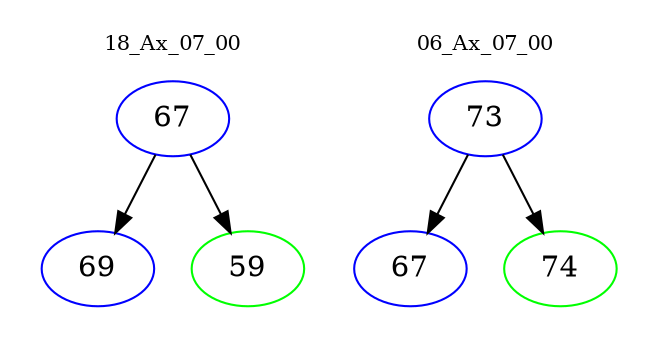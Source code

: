 digraph{
subgraph cluster_0 {
color = white
label = "18_Ax_07_00";
fontsize=10;
T0_67 [label="67", color="blue"]
T0_67 -> T0_69 [color="black"]
T0_69 [label="69", color="blue"]
T0_67 -> T0_59 [color="black"]
T0_59 [label="59", color="green"]
}
subgraph cluster_1 {
color = white
label = "06_Ax_07_00";
fontsize=10;
T1_73 [label="73", color="blue"]
T1_73 -> T1_67 [color="black"]
T1_67 [label="67", color="blue"]
T1_73 -> T1_74 [color="black"]
T1_74 [label="74", color="green"]
}
}
